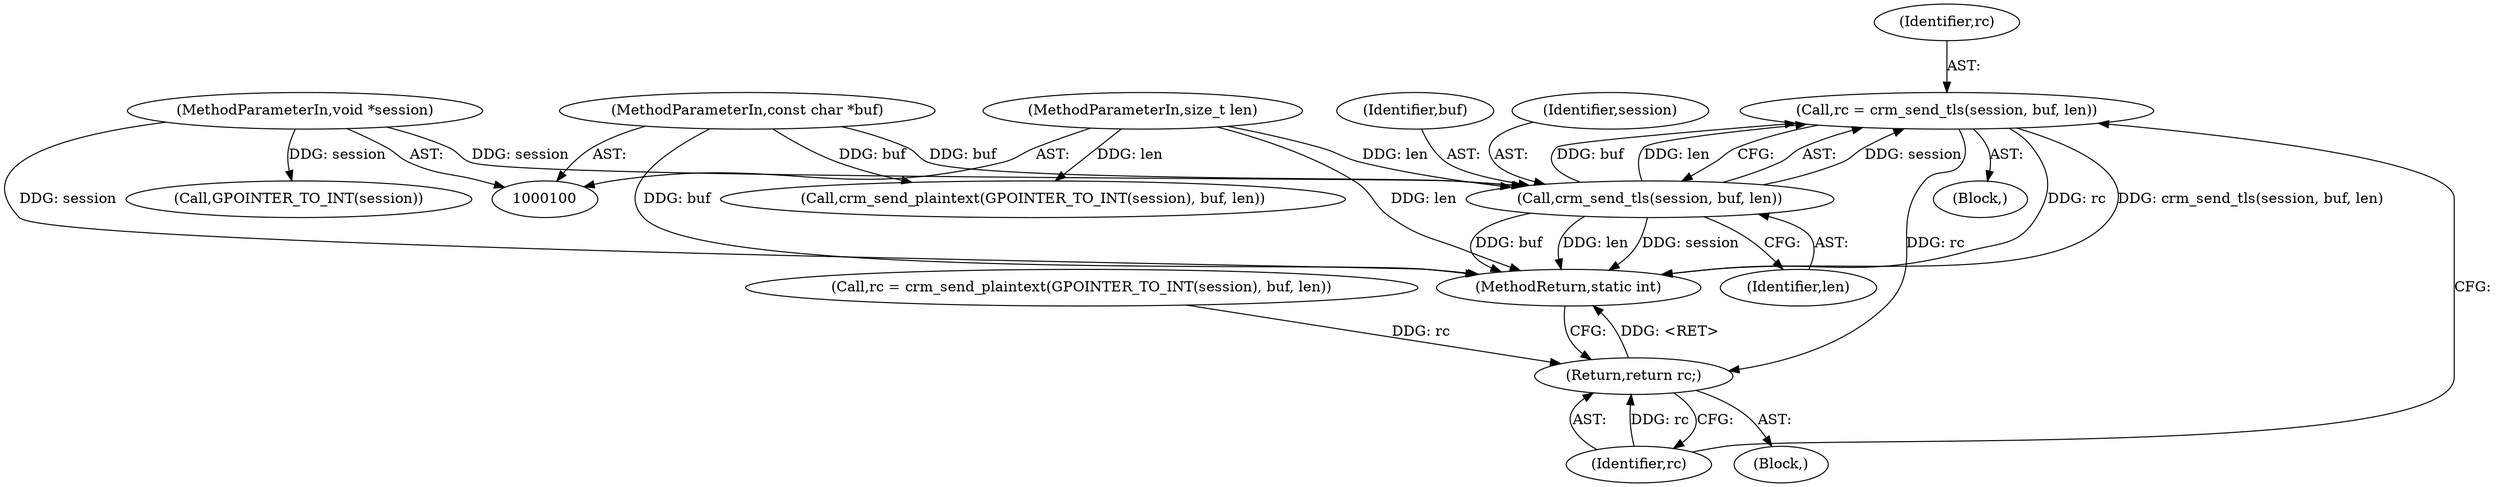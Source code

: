 digraph "0_pacemaker_564f7cc2a51dcd2f28ab12a13394f31be5aa3c93_18@API" {
"1000114" [label="(Call,rc = crm_send_tls(session, buf, len))"];
"1000116" [label="(Call,crm_send_tls(session, buf, len))"];
"1000101" [label="(MethodParameterIn,void *session)"];
"1000102" [label="(MethodParameterIn,const char *buf)"];
"1000103" [label="(MethodParameterIn,size_t len)"];
"1000129" [label="(Return,return rc;)"];
"1000113" [label="(Block,)"];
"1000101" [label="(MethodParameterIn,void *session)"];
"1000115" [label="(Identifier,rc)"];
"1000124" [label="(Call,crm_send_plaintext(GPOINTER_TO_INT(session), buf, len))"];
"1000131" [label="(MethodReturn,static int)"];
"1000118" [label="(Identifier,buf)"];
"1000102" [label="(MethodParameterIn,const char *buf)"];
"1000119" [label="(Identifier,len)"];
"1000103" [label="(MethodParameterIn,size_t len)"];
"1000117" [label="(Identifier,session)"];
"1000105" [label="(Block,)"];
"1000129" [label="(Return,return rc;)"];
"1000125" [label="(Call,GPOINTER_TO_INT(session))"];
"1000116" [label="(Call,crm_send_tls(session, buf, len))"];
"1000114" [label="(Call,rc = crm_send_tls(session, buf, len))"];
"1000122" [label="(Call,rc = crm_send_plaintext(GPOINTER_TO_INT(session), buf, len))"];
"1000130" [label="(Identifier,rc)"];
"1000114" -> "1000113"  [label="AST: "];
"1000114" -> "1000116"  [label="CFG: "];
"1000115" -> "1000114"  [label="AST: "];
"1000116" -> "1000114"  [label="AST: "];
"1000130" -> "1000114"  [label="CFG: "];
"1000114" -> "1000131"  [label="DDG: rc"];
"1000114" -> "1000131"  [label="DDG: crm_send_tls(session, buf, len)"];
"1000116" -> "1000114"  [label="DDG: session"];
"1000116" -> "1000114"  [label="DDG: buf"];
"1000116" -> "1000114"  [label="DDG: len"];
"1000114" -> "1000129"  [label="DDG: rc"];
"1000116" -> "1000119"  [label="CFG: "];
"1000117" -> "1000116"  [label="AST: "];
"1000118" -> "1000116"  [label="AST: "];
"1000119" -> "1000116"  [label="AST: "];
"1000116" -> "1000131"  [label="DDG: session"];
"1000116" -> "1000131"  [label="DDG: buf"];
"1000116" -> "1000131"  [label="DDG: len"];
"1000101" -> "1000116"  [label="DDG: session"];
"1000102" -> "1000116"  [label="DDG: buf"];
"1000103" -> "1000116"  [label="DDG: len"];
"1000101" -> "1000100"  [label="AST: "];
"1000101" -> "1000131"  [label="DDG: session"];
"1000101" -> "1000125"  [label="DDG: session"];
"1000102" -> "1000100"  [label="AST: "];
"1000102" -> "1000131"  [label="DDG: buf"];
"1000102" -> "1000124"  [label="DDG: buf"];
"1000103" -> "1000100"  [label="AST: "];
"1000103" -> "1000131"  [label="DDG: len"];
"1000103" -> "1000124"  [label="DDG: len"];
"1000129" -> "1000105"  [label="AST: "];
"1000129" -> "1000130"  [label="CFG: "];
"1000130" -> "1000129"  [label="AST: "];
"1000131" -> "1000129"  [label="CFG: "];
"1000129" -> "1000131"  [label="DDG: <RET>"];
"1000130" -> "1000129"  [label="DDG: rc"];
"1000122" -> "1000129"  [label="DDG: rc"];
}
